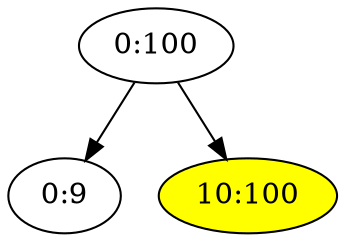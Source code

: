 digraph "r2-i10:100" {

/* Nodes */

N_0_100[label="0:100"];
N_0_9[label="0:9"];
N_10_100[label="10:100"][style="filled"][fillcolor="yellow"];

/* Edges */

N_0_100 -> N_0_9;
N_0_100 -> N_10_100;
}
